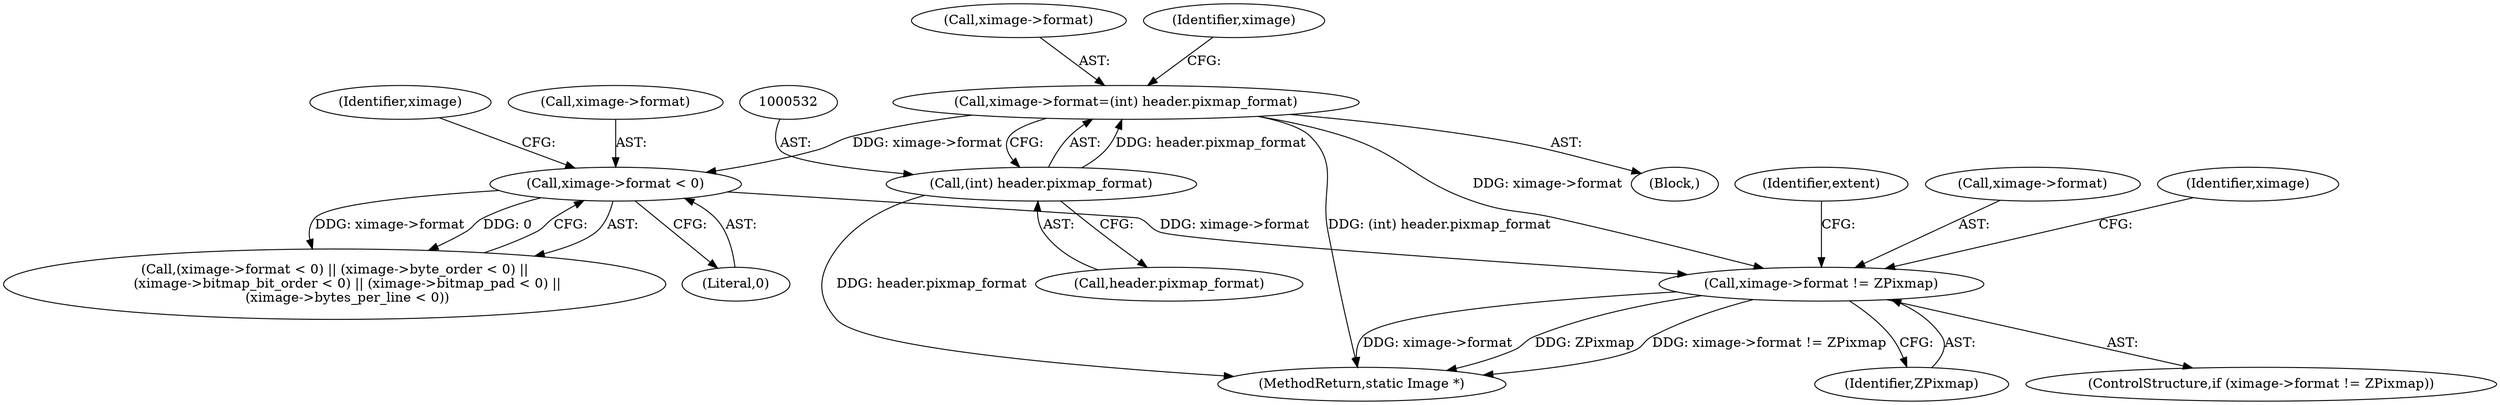 digraph "0_ImageMagick_c78993d138bf480ab4652b5a48379d4ff75ba5f7@pointer" {
"1001011" [label="(Call,ximage->format != ZPixmap)"];
"1000527" [label="(Call,ximage->format=(int) header.pixmap_format)"];
"1000531" [label="(Call,(int) header.pixmap_format)"];
"1000665" [label="(Call,ximage->format < 0)"];
"1000669" [label="(Literal,0)"];
"1000116" [label="(Block,)"];
"1001019" [label="(Identifier,extent)"];
"1000527" [label="(Call,ximage->format=(int) header.pixmap_format)"];
"1001012" [label="(Call,ximage->format)"];
"1001057" [label="(Identifier,ximage)"];
"1000528" [label="(Call,ximage->format)"];
"1000538" [label="(Identifier,ximage)"];
"1001015" [label="(Identifier,ZPixmap)"];
"1000664" [label="(Call,(ximage->format < 0) || (ximage->byte_order < 0) ||\n      (ximage->bitmap_bit_order < 0) || (ximage->bitmap_pad < 0) ||\n      (ximage->bytes_per_line < 0))"];
"1001010" [label="(ControlStructure,if (ximage->format != ZPixmap))"];
"1000531" [label="(Call,(int) header.pixmap_format)"];
"1000533" [label="(Call,header.pixmap_format)"];
"1000665" [label="(Call,ximage->format < 0)"];
"1001011" [label="(Call,ximage->format != ZPixmap)"];
"1000666" [label="(Call,ximage->format)"];
"1000673" [label="(Identifier,ximage)"];
"1001928" [label="(MethodReturn,static Image *)"];
"1001011" -> "1001010"  [label="AST: "];
"1001011" -> "1001015"  [label="CFG: "];
"1001012" -> "1001011"  [label="AST: "];
"1001015" -> "1001011"  [label="AST: "];
"1001019" -> "1001011"  [label="CFG: "];
"1001057" -> "1001011"  [label="CFG: "];
"1001011" -> "1001928"  [label="DDG: ximage->format"];
"1001011" -> "1001928"  [label="DDG: ZPixmap"];
"1001011" -> "1001928"  [label="DDG: ximage->format != ZPixmap"];
"1000527" -> "1001011"  [label="DDG: ximage->format"];
"1000665" -> "1001011"  [label="DDG: ximage->format"];
"1000527" -> "1000116"  [label="AST: "];
"1000527" -> "1000531"  [label="CFG: "];
"1000528" -> "1000527"  [label="AST: "];
"1000531" -> "1000527"  [label="AST: "];
"1000538" -> "1000527"  [label="CFG: "];
"1000527" -> "1001928"  [label="DDG: (int) header.pixmap_format"];
"1000531" -> "1000527"  [label="DDG: header.pixmap_format"];
"1000527" -> "1000665"  [label="DDG: ximage->format"];
"1000531" -> "1000533"  [label="CFG: "];
"1000532" -> "1000531"  [label="AST: "];
"1000533" -> "1000531"  [label="AST: "];
"1000531" -> "1001928"  [label="DDG: header.pixmap_format"];
"1000665" -> "1000664"  [label="AST: "];
"1000665" -> "1000669"  [label="CFG: "];
"1000666" -> "1000665"  [label="AST: "];
"1000669" -> "1000665"  [label="AST: "];
"1000673" -> "1000665"  [label="CFG: "];
"1000664" -> "1000665"  [label="CFG: "];
"1000665" -> "1000664"  [label="DDG: ximage->format"];
"1000665" -> "1000664"  [label="DDG: 0"];
}
